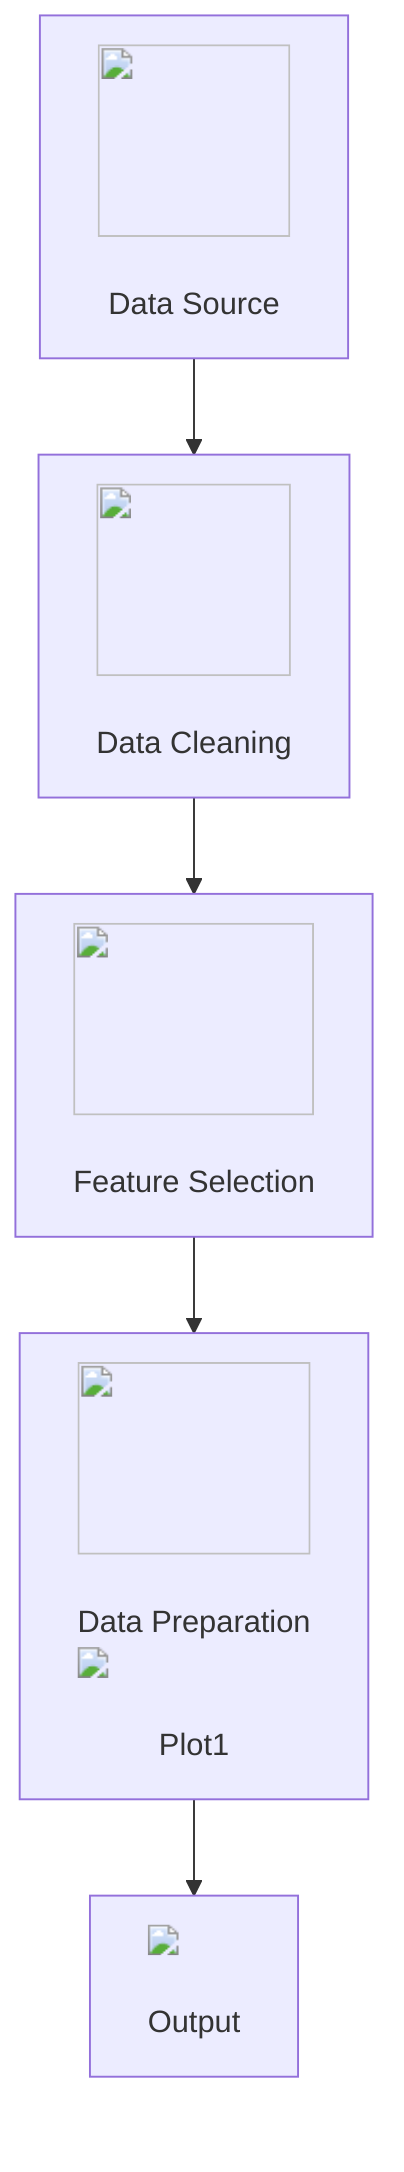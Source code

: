 graph TD;
    A["<img src='icons/database.svg' width=100 height=100/> <br/> Data Source"] --> B["<img src='icons/column_split.svg' width=100 height=100/> <br/> Data Cleaning"];
    B --> C["<img src='icons/file.svg' width=100 height=100/> <br/> Feature Selection"];
    C --> D["<img src='icons/table.svg' width=100 height=100/> <br/> Data Preparation <br/> <img src='dummy_plots/barplot_template.svg'/> <br/> Plot1"];
    D --> E["<img src='dummy_plots/barplot_template.svg'/> <br/> Output"];